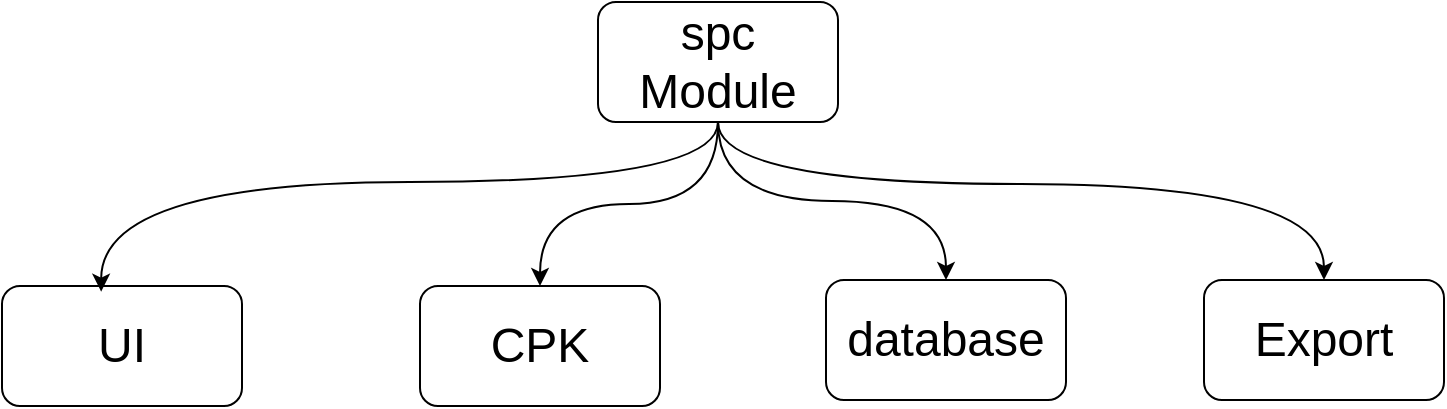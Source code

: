 <mxfile version="21.8.0" type="github">
  <diagram id="prtHgNgQTEPvFCAcTncT" name="Page-1">
    <mxGraphModel dx="1195" dy="619" grid="0" gridSize="10" guides="1" tooltips="1" connect="1" arrows="1" fold="1" page="1" pageScale="1" pageWidth="827" pageHeight="1169" math="0" shadow="0">
      <root>
        <mxCell id="0" />
        <mxCell id="1" parent="0" />
        <mxCell id="GrY59dSLu-K7J9brHulv-20" style="edgeStyle=orthogonalEdgeStyle;curved=1;rounded=0;orthogonalLoop=1;jettySize=auto;html=1;" edge="1" parent="1" source="GrY59dSLu-K7J9brHulv-2" target="GrY59dSLu-K7J9brHulv-8">
          <mxGeometry relative="1" as="geometry">
            <Array as="points">
              <mxPoint x="431" y="233" />
              <mxPoint x="734" y="233" />
            </Array>
          </mxGeometry>
        </mxCell>
        <mxCell id="GrY59dSLu-K7J9brHulv-21" style="edgeStyle=orthogonalEdgeStyle;curved=1;rounded=0;orthogonalLoop=1;jettySize=auto;html=1;" edge="1" parent="1" source="GrY59dSLu-K7J9brHulv-2" target="GrY59dSLu-K7J9brHulv-6">
          <mxGeometry relative="1" as="geometry" />
        </mxCell>
        <mxCell id="GrY59dSLu-K7J9brHulv-22" style="edgeStyle=orthogonalEdgeStyle;curved=1;rounded=0;orthogonalLoop=1;jettySize=auto;html=1;" edge="1" parent="1" source="GrY59dSLu-K7J9brHulv-2" target="GrY59dSLu-K7J9brHulv-5">
          <mxGeometry relative="1" as="geometry" />
        </mxCell>
        <mxCell id="GrY59dSLu-K7J9brHulv-2" value="spc Module" style="rounded=1;whiteSpace=wrap;html=1;fontSize=24;" vertex="1" parent="1">
          <mxGeometry x="371" y="142" width="120" height="60" as="geometry" />
        </mxCell>
        <mxCell id="GrY59dSLu-K7J9brHulv-5" value="database" style="rounded=1;whiteSpace=wrap;html=1;fontSize=24;" vertex="1" parent="1">
          <mxGeometry x="485" y="281" width="120" height="60" as="geometry" />
        </mxCell>
        <mxCell id="GrY59dSLu-K7J9brHulv-6" value="CPK" style="rounded=1;whiteSpace=wrap;html=1;fontSize=24;" vertex="1" parent="1">
          <mxGeometry x="282" y="284" width="120" height="60" as="geometry" />
        </mxCell>
        <mxCell id="GrY59dSLu-K7J9brHulv-7" value="UI" style="rounded=1;whiteSpace=wrap;html=1;fontSize=24;" vertex="1" parent="1">
          <mxGeometry x="73" y="284" width="120" height="60" as="geometry" />
        </mxCell>
        <mxCell id="GrY59dSLu-K7J9brHulv-8" value="Export" style="rounded=1;whiteSpace=wrap;html=1;fontSize=24;" vertex="1" parent="1">
          <mxGeometry x="674" y="281" width="120" height="60" as="geometry" />
        </mxCell>
        <mxCell id="GrY59dSLu-K7J9brHulv-19" style="edgeStyle=orthogonalEdgeStyle;curved=1;rounded=0;orthogonalLoop=1;jettySize=auto;html=1;entryX=0.413;entryY=0.047;entryDx=0;entryDy=0;entryPerimeter=0;" edge="1" parent="1" source="GrY59dSLu-K7J9brHulv-2" target="GrY59dSLu-K7J9brHulv-7">
          <mxGeometry relative="1" as="geometry">
            <Array as="points">
              <mxPoint x="431" y="232" />
              <mxPoint x="123" y="232" />
            </Array>
          </mxGeometry>
        </mxCell>
      </root>
    </mxGraphModel>
  </diagram>
</mxfile>
